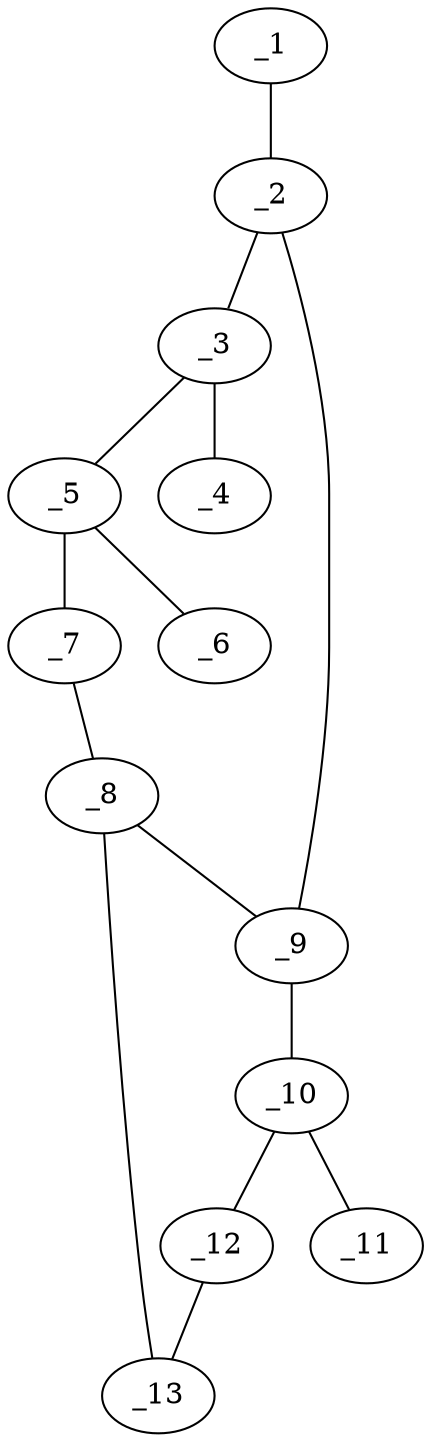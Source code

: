 graph molid625381 {
	_1	 [charge=0,
		chem=2,
		symbol="O  ",
		x="3.732",
		y="1.5"];
	_2	 [charge=0,
		chem=1,
		symbol="C  ",
		x="3.7321",
		y="0.5"];
	_1 -- _2	 [valence=1];
	_3	 [charge=0,
		chem=1,
		symbol="C  ",
		x="2.866",
		y=0];
	_2 -- _3	 [valence=1];
	_9	 [charge=0,
		chem=1,
		symbol="C  ",
		x="4.5981",
		y=0];
	_2 -- _9	 [valence=1];
	_4	 [charge=0,
		chem=2,
		symbol="O  ",
		x=2,
		y="0.5"];
	_3 -- _4	 [valence=1];
	_5	 [charge=0,
		chem=1,
		symbol="C  ",
		x="2.866",
		y="-1"];
	_3 -- _5	 [valence=1];
	_6	 [charge=0,
		chem=2,
		symbol="O  ",
		x=2,
		y="-1.5"];
	_5 -- _6	 [valence=1];
	_7	 [charge=0,
		chem=1,
		symbol="C  ",
		x="3.7321",
		y="-1.5"];
	_5 -- _7	 [valence=1];
	_8	 [charge=0,
		chem=4,
		symbol="N  ",
		x="4.5981",
		y="-1"];
	_7 -- _8	 [valence=1];
	_8 -- _9	 [valence=1];
	_13	 [charge=0,
		chem=1,
		symbol="C  ",
		x="5.5491",
		y="-1.309"];
	_8 -- _13	 [valence=1];
	_10	 [charge=0,
		chem=1,
		symbol="C  ",
		x="5.5491",
		y="0.309"];
	_9 -- _10	 [valence=1];
	_11	 [charge=0,
		chem=2,
		symbol="O  ",
		x="5.8581",
		y="1.2601"];
	_10 -- _11	 [valence=1];
	_12	 [charge=0,
		chem=1,
		symbol="C  ",
		x="6.1369",
		y="-0.5"];
	_10 -- _12	 [valence=1];
	_12 -- _13	 [valence=1];
}
